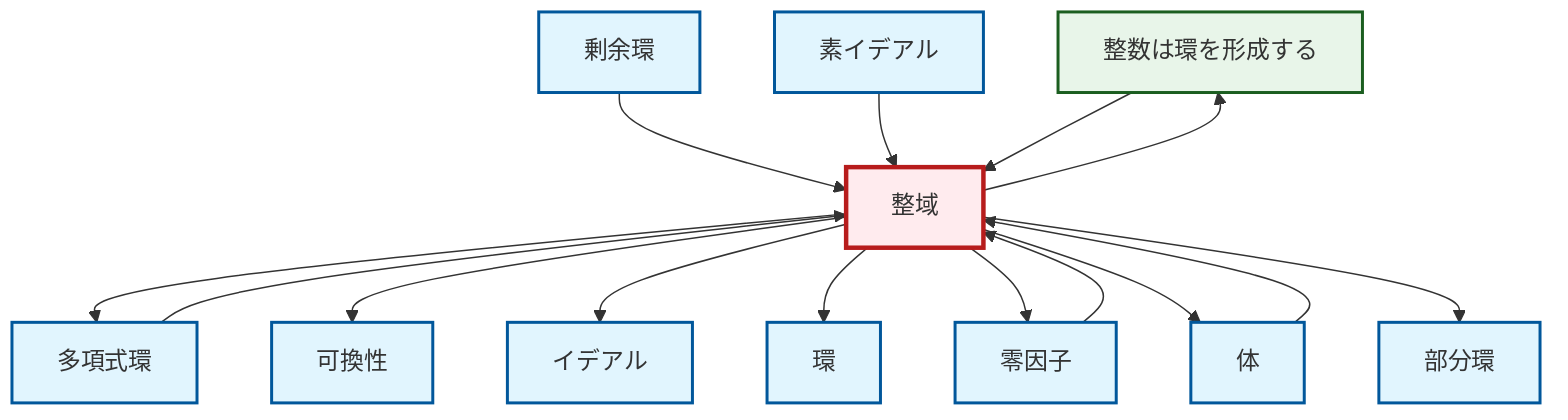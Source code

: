 graph TD
    classDef definition fill:#e1f5fe,stroke:#01579b,stroke-width:2px
    classDef theorem fill:#f3e5f5,stroke:#4a148c,stroke-width:2px
    classDef axiom fill:#fff3e0,stroke:#e65100,stroke-width:2px
    classDef example fill:#e8f5e9,stroke:#1b5e20,stroke-width:2px
    classDef current fill:#ffebee,stroke:#b71c1c,stroke-width:3px
    ex-integers-ring["整数は環を形成する"]:::example
    def-polynomial-ring["多項式環"]:::definition
    def-quotient-ring["剰余環"]:::definition
    def-subring["部分環"]:::definition
    def-field["体"]:::definition
    def-ideal["イデアル"]:::definition
    def-prime-ideal["素イデアル"]:::definition
    def-commutativity["可換性"]:::definition
    def-zero-divisor["零因子"]:::definition
    def-integral-domain["整域"]:::definition
    def-ring["環"]:::definition
    def-zero-divisor --> def-integral-domain
    def-integral-domain --> def-polynomial-ring
    def-polynomial-ring --> def-integral-domain
    def-quotient-ring --> def-integral-domain
    def-prime-ideal --> def-integral-domain
    def-field --> def-integral-domain
    def-integral-domain --> def-commutativity
    def-integral-domain --> def-ideal
    def-integral-domain --> def-ring
    def-integral-domain --> def-zero-divisor
    def-integral-domain --> ex-integers-ring
    def-integral-domain --> def-field
    def-integral-domain --> def-subring
    ex-integers-ring --> def-integral-domain
    class def-integral-domain current